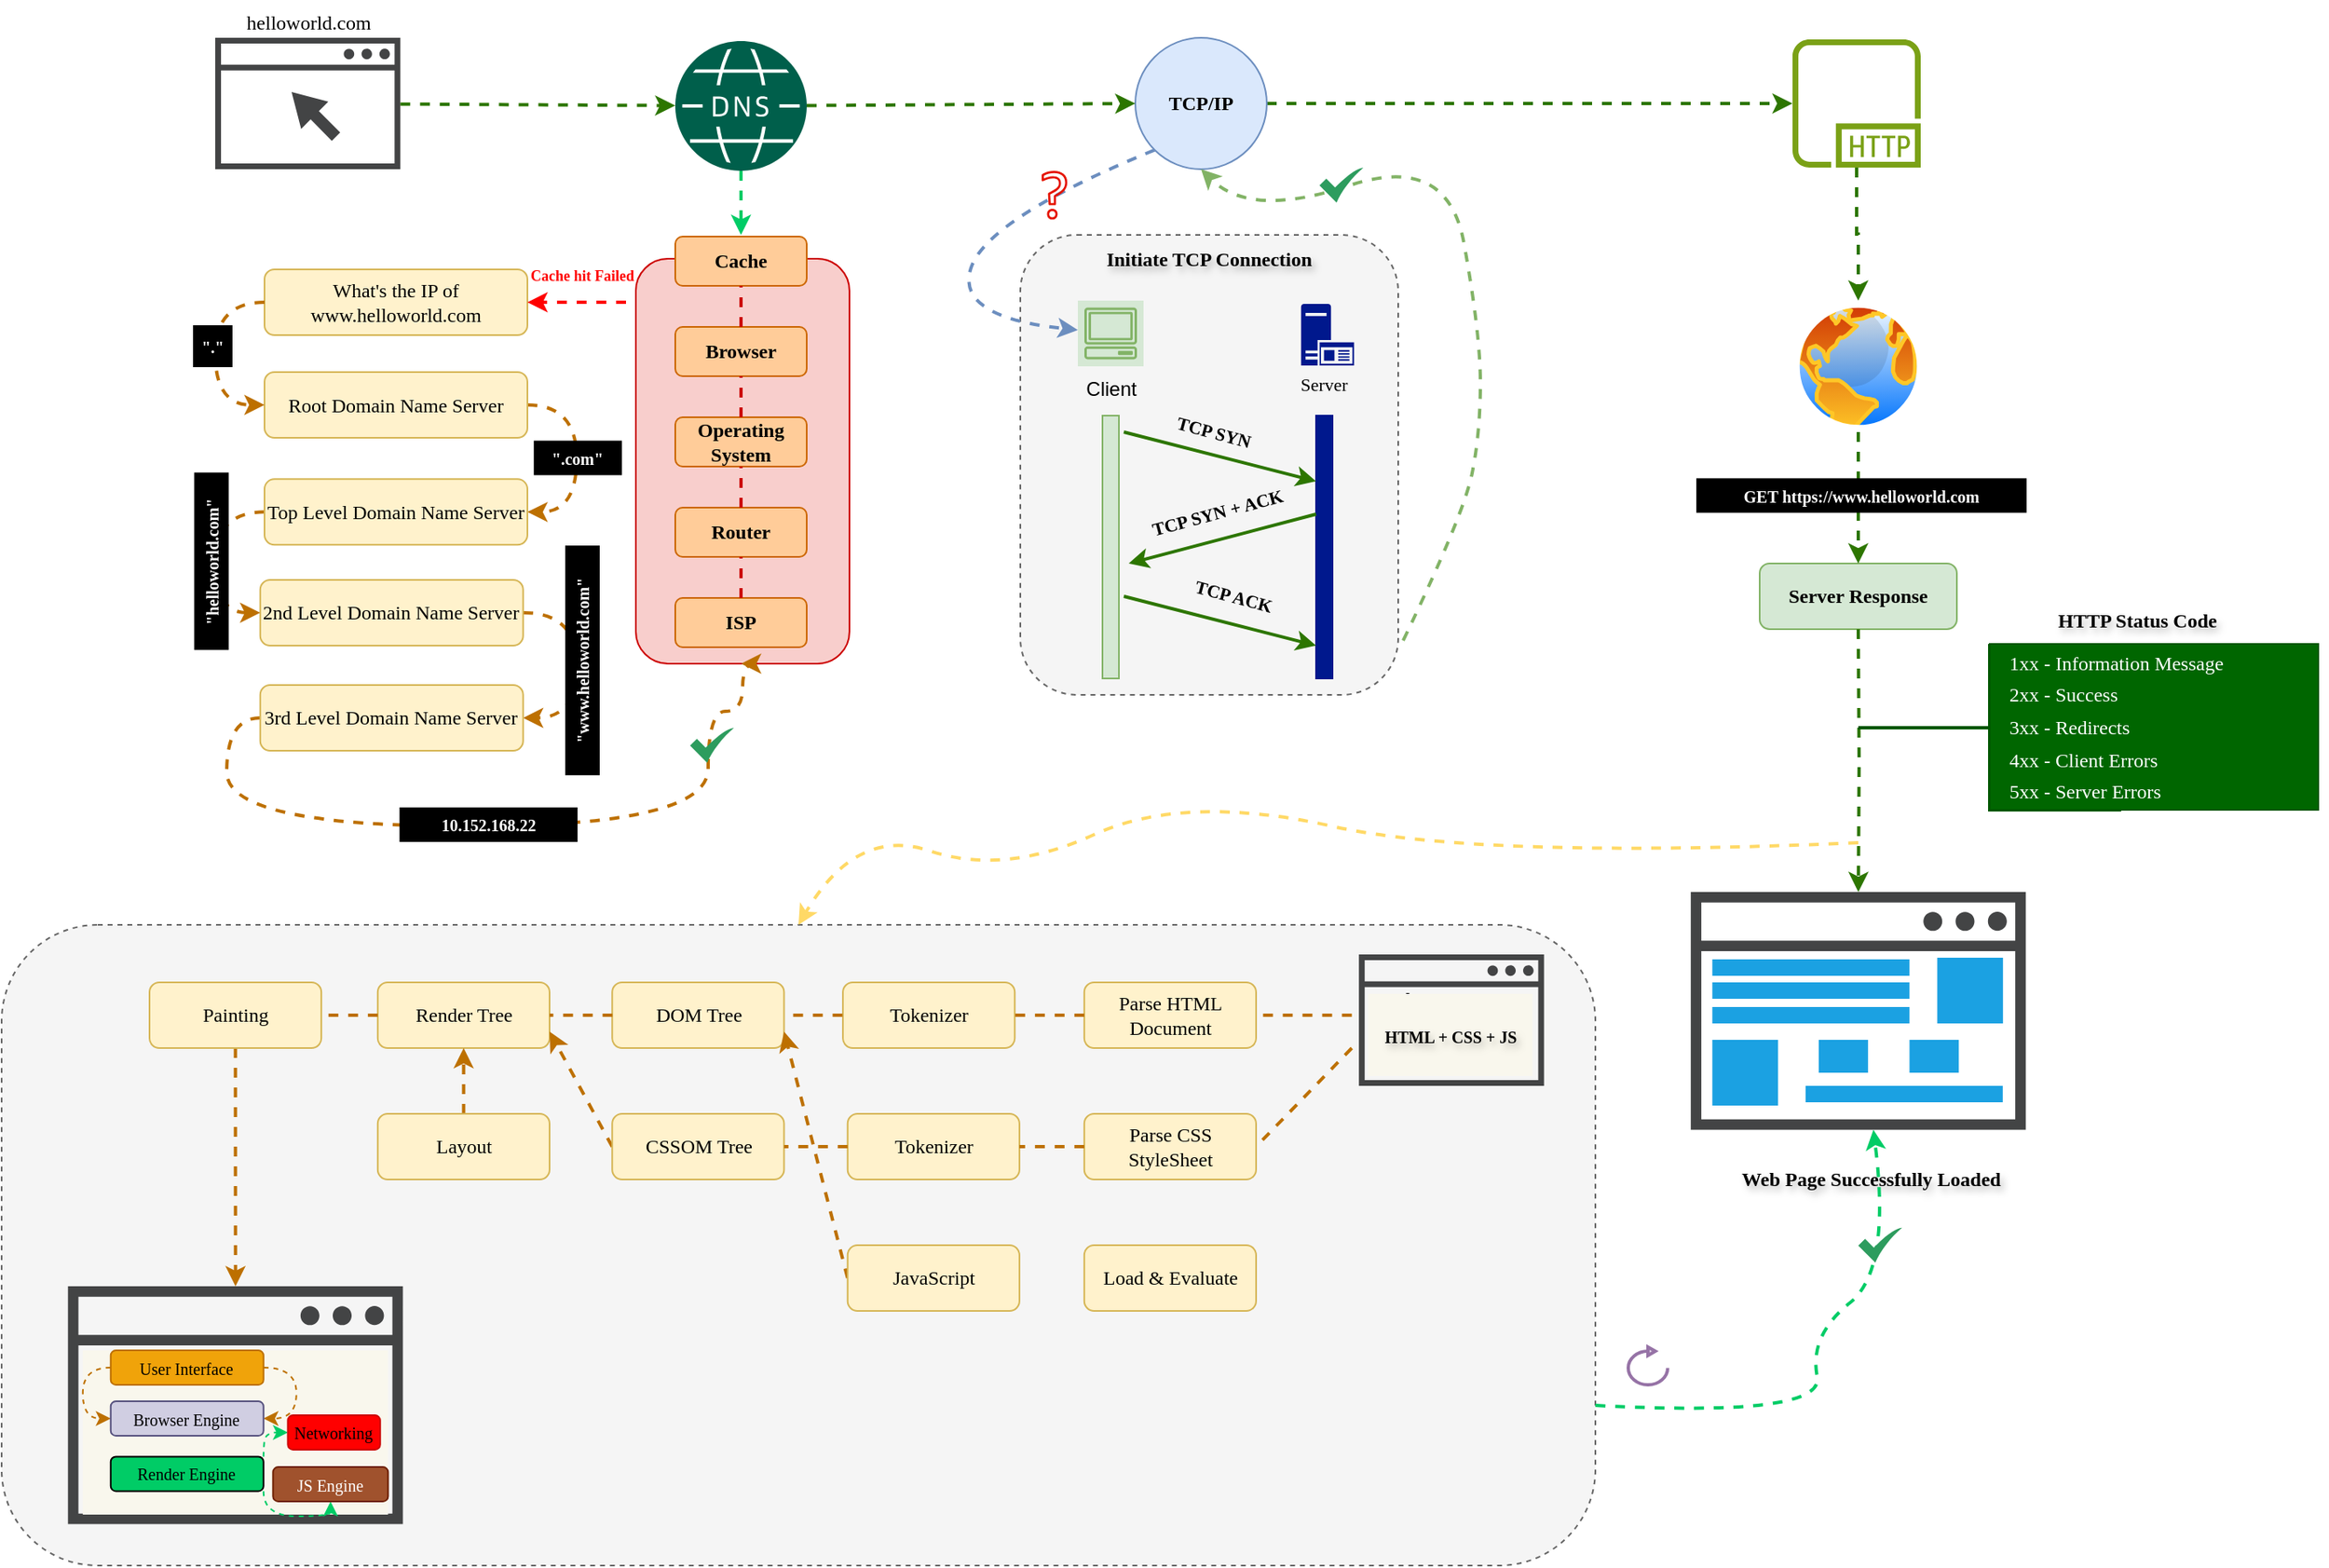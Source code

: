 <mxfile version="24.7.5">
  <diagram name="Page-1" id="Ci4nb_3HSOpt36iI__ej">
    <mxGraphModel dx="1687" dy="1034" grid="1" gridSize="10" guides="1" tooltips="1" connect="1" arrows="1" fold="1" page="1" pageScale="1" pageWidth="850" pageHeight="1100" math="0" shadow="0">
      <root>
        <mxCell id="0" />
        <mxCell id="1" parent="0" />
        <mxCell id="bhMpjSE9PIOtKv3lSAhE-178" value="" style="rounded=1;whiteSpace=wrap;html=1;dashed=1;fillColor=#f5f5f5;fontColor=#333333;strokeColor=#666666;" vertex="1" parent="1">
          <mxGeometry x="30" y="700" width="970" height="390" as="geometry" />
        </mxCell>
        <mxCell id="bhMpjSE9PIOtKv3lSAhE-67" value="" style="rounded=1;whiteSpace=wrap;html=1;fillColor=#f8cecc;strokeColor=#CC0000;movable=0;resizable=0;rotatable=0;deletable=0;editable=0;locked=1;connectable=0;" vertex="1" parent="1">
          <mxGeometry x="416" y="294.5" width="130" height="246.5" as="geometry" />
        </mxCell>
        <mxCell id="bhMpjSE9PIOtKv3lSAhE-45" value="" style="rounded=1;whiteSpace=wrap;html=1;fillColor=#f5f5f5;fontColor=#333333;strokeColor=#666666;dashed=1;movable=1;resizable=1;rotatable=1;deletable=1;editable=1;locked=0;connectable=1;" vertex="1" parent="1">
          <mxGeometry x="650" y="280" width="230" height="280" as="geometry" />
        </mxCell>
        <mxCell id="bhMpjSE9PIOtKv3lSAhE-1" value="" style="sketch=0;pointerEvents=1;shadow=0;dashed=0;html=1;strokeColor=none;fillColor=#434445;aspect=fixed;labelPosition=center;verticalLabelPosition=bottom;verticalAlign=top;align=center;outlineConnect=0;shape=mxgraph.vvd.web_browser;" vertex="1" parent="1">
          <mxGeometry x="160" y="160" width="112.67" height="80" as="geometry" />
        </mxCell>
        <mxCell id="bhMpjSE9PIOtKv3lSAhE-2" value="helloworld.com" style="text;html=1;align=center;verticalAlign=middle;whiteSpace=wrap;rounded=0;fontFamily=Verdana;fontSize=12;shadow=1;" vertex="1" parent="1">
          <mxGeometry x="167.34" y="141" width="100" height="20" as="geometry" />
        </mxCell>
        <mxCell id="bhMpjSE9PIOtKv3lSAhE-3" value="" style="sketch=0;pointerEvents=1;shadow=0;dashed=0;html=1;strokeColor=none;fillColor=#005F4B;labelPosition=center;verticalLabelPosition=bottom;verticalAlign=top;align=center;outlineConnect=0;shape=mxgraph.veeam2.dns;" vertex="1" parent="1">
          <mxGeometry x="440" y="162" width="80" height="79" as="geometry" />
        </mxCell>
        <mxCell id="bhMpjSE9PIOtKv3lSAhE-9" value="Client" style="sketch=0;outlineConnect=0;strokeColor=#82b366;fillColor=#d5e8d4;dashed=0;verticalLabelPosition=bottom;verticalAlign=top;align=center;html=1;fontSize=12;fontStyle=0;aspect=fixed;shape=mxgraph.aws4.resourceIcon;resIcon=mxgraph.aws4.client;movable=1;resizable=1;rotatable=1;deletable=1;editable=1;locked=0;connectable=1;" vertex="1" parent="1">
          <mxGeometry x="685" y="320" width="40" height="40" as="geometry" />
        </mxCell>
        <mxCell id="bhMpjSE9PIOtKv3lSAhE-10" value="" style="html=1;points=[[0,0,0,0,5],[0,1,0,0,-5],[1,0,0,0,5],[1,1,0,0,-5]];perimeter=orthogonalPerimeter;outlineConnect=0;targetShapes=umlLifeline;portConstraint=eastwest;newEdgeStyle={&quot;curved&quot;:0,&quot;rounded&quot;:0};fillColor=#d5e8d4;strokeColor=#82b366;movable=1;resizable=1;rotatable=1;deletable=1;editable=1;locked=0;connectable=1;" vertex="1" parent="1">
          <mxGeometry x="700" y="390" width="10" height="160" as="geometry" />
        </mxCell>
        <mxCell id="bhMpjSE9PIOtKv3lSAhE-11" value="" style="html=1;points=[[0,0,0,0,5],[0,1,0,0,-5],[1,0,0,0,5],[1,1,0,0,-5]];perimeter=orthogonalPerimeter;outlineConnect=0;targetShapes=umlLifeline;portConstraint=eastwest;newEdgeStyle={&quot;curved&quot;:0,&quot;rounded&quot;:0};fillColor=#00188D;strokeColor=#00188D;movable=1;resizable=1;rotatable=1;deletable=1;editable=1;locked=0;connectable=1;" vertex="1" parent="1">
          <mxGeometry x="830" y="390" width="10" height="160" as="geometry" />
        </mxCell>
        <mxCell id="bhMpjSE9PIOtKv3lSAhE-12" value="" style="endArrow=classic;html=1;rounded=0;strokeWidth=2;fillColor=#60a917;strokeColor=#2D7600;movable=1;resizable=1;rotatable=1;deletable=1;editable=1;locked=0;connectable=1;" edge="1" parent="1">
          <mxGeometry width="50" height="50" relative="1" as="geometry">
            <mxPoint x="713" y="400" as="sourcePoint" />
            <mxPoint x="830" y="430" as="targetPoint" />
          </mxGeometry>
        </mxCell>
        <mxCell id="bhMpjSE9PIOtKv3lSAhE-13" value="" style="endArrow=classic;html=1;rounded=0;strokeWidth=2;fillColor=#60a917;strokeColor=#2D7600;movable=1;resizable=1;rotatable=1;deletable=1;editable=1;locked=0;connectable=1;" edge="1" parent="1">
          <mxGeometry width="50" height="50" relative="1" as="geometry">
            <mxPoint x="830" y="450" as="sourcePoint" />
            <mxPoint x="716" y="480" as="targetPoint" />
          </mxGeometry>
        </mxCell>
        <mxCell id="bhMpjSE9PIOtKv3lSAhE-17" value="TCP SYN" style="text;html=1;align=center;verticalAlign=middle;whiteSpace=wrap;rounded=0;rotation=15;fontStyle=1;fontSize=11;fontFamily=Verdana;movable=1;resizable=1;rotatable=1;deletable=1;editable=1;locked=0;connectable=1;" vertex="1" parent="1">
          <mxGeometry x="732.5" y="390" width="70" height="20" as="geometry" />
        </mxCell>
        <mxCell id="bhMpjSE9PIOtKv3lSAhE-39" value="" style="sketch=0;aspect=fixed;pointerEvents=1;shadow=0;dashed=0;html=1;strokeColor=none;labelPosition=center;verticalLabelPosition=bottom;verticalAlign=top;align=center;fillColor=#00188D;shape=mxgraph.mscae.enterprise.application_server2;movable=1;resizable=1;rotatable=1;deletable=1;editable=1;locked=0;connectable=1;" vertex="1" parent="1">
          <mxGeometry x="820.88" y="322" width="32.25" height="37.5" as="geometry" />
        </mxCell>
        <mxCell id="bhMpjSE9PIOtKv3lSAhE-40" value="TCP SYN + ACK" style="text;html=1;align=center;verticalAlign=middle;whiteSpace=wrap;rounded=0;rotation=-15;fontStyle=1;fontSize=11;fontFamily=Verdana;movable=1;resizable=1;rotatable=1;deletable=1;editable=1;locked=0;connectable=1;" vertex="1" parent="1">
          <mxGeometry x="720.16" y="438.66" width="99.66" height="20" as="geometry" />
        </mxCell>
        <mxCell id="bhMpjSE9PIOtKv3lSAhE-41" value="" style="endArrow=classic;html=1;rounded=0;strokeWidth=2;fillColor=#60a917;strokeColor=#2D7600;movable=1;resizable=1;rotatable=1;deletable=1;editable=1;locked=0;connectable=1;" edge="1" parent="1">
          <mxGeometry width="50" height="50" relative="1" as="geometry">
            <mxPoint x="713" y="500" as="sourcePoint" />
            <mxPoint x="830" y="530" as="targetPoint" />
          </mxGeometry>
        </mxCell>
        <mxCell id="bhMpjSE9PIOtKv3lSAhE-42" value="TCP ACK" style="text;html=1;align=center;verticalAlign=middle;whiteSpace=wrap;rounded=0;rotation=15;fontStyle=1;fontSize=11;fontFamily=Verdana;movable=1;resizable=1;rotatable=1;deletable=1;editable=1;locked=0;connectable=1;" vertex="1" parent="1">
          <mxGeometry x="745" y="490" width="70" height="20" as="geometry" />
        </mxCell>
        <mxCell id="bhMpjSE9PIOtKv3lSAhE-44" value="Server" style="text;html=1;align=center;verticalAlign=middle;whiteSpace=wrap;rounded=0;fontFamily=Verdana;fontSize=11;movable=1;resizable=1;rotatable=1;deletable=1;editable=1;locked=0;connectable=1;" vertex="1" parent="1">
          <mxGeometry x="811.25" y="360" width="47.5" height="22.5" as="geometry" />
        </mxCell>
        <mxCell id="bhMpjSE9PIOtKv3lSAhE-56" style="edgeStyle=orthogonalEdgeStyle;rounded=0;orthogonalLoop=1;jettySize=auto;html=1;exitX=1;exitY=0.5;exitDx=0;exitDy=0;strokeWidth=2;dashed=1;fillColor=#60a917;strokeColor=#2D7600;" edge="1" parent="1" source="bhMpjSE9PIOtKv3lSAhE-46" target="bhMpjSE9PIOtKv3lSAhE-55">
          <mxGeometry relative="1" as="geometry" />
        </mxCell>
        <mxCell id="bhMpjSE9PIOtKv3lSAhE-46" value="TCP/IP" style="ellipse;whiteSpace=wrap;html=1;aspect=fixed;fillColor=#dae8fc;strokeColor=#6c8ebf;fontFamily=Verdana;fontStyle=1" vertex="1" parent="1">
          <mxGeometry x="720" y="160" width="80" height="80" as="geometry" />
        </mxCell>
        <mxCell id="bhMpjSE9PIOtKv3lSAhE-47" value="Initiate TCP Connection" style="text;html=1;align=center;verticalAlign=middle;whiteSpace=wrap;rounded=0;fontFamily=Verdana;fontStyle=1;shadow=0;textShadow=1;" vertex="1" parent="1">
          <mxGeometry x="680" y="280" width="170" height="30" as="geometry" />
        </mxCell>
        <mxCell id="bhMpjSE9PIOtKv3lSAhE-48" value="" style="curved=1;endArrow=classic;html=1;rounded=0;exitX=0;exitY=1;exitDx=0;exitDy=0;dashed=1;strokeWidth=2;fillColor=#dae8fc;strokeColor=#6c8ebf;" edge="1" parent="1" source="bhMpjSE9PIOtKv3lSAhE-46" target="bhMpjSE9PIOtKv3lSAhE-9">
          <mxGeometry width="50" height="50" relative="1" as="geometry">
            <mxPoint x="480" y="440" as="sourcePoint" />
            <mxPoint x="530" y="390" as="targetPoint" />
            <Array as="points">
              <mxPoint x="630" y="270" />
              <mxPoint x="610" y="330" />
            </Array>
          </mxGeometry>
        </mxCell>
        <mxCell id="bhMpjSE9PIOtKv3lSAhE-49" value="" style="curved=1;endArrow=classic;html=1;rounded=0;exitX=1.013;exitY=0.882;exitDx=0;exitDy=0;exitPerimeter=0;entryX=0.5;entryY=1;entryDx=0;entryDy=0;fillColor=#d5e8d4;strokeColor=#82b366;strokeWidth=2;dashed=1;" edge="1" parent="1" source="bhMpjSE9PIOtKv3lSAhE-45" target="bhMpjSE9PIOtKv3lSAhE-46">
          <mxGeometry width="50" height="50" relative="1" as="geometry">
            <mxPoint x="430" y="440" as="sourcePoint" />
            <mxPoint x="480" y="390" as="targetPoint" />
            <Array as="points">
              <mxPoint x="920" y="450" />
              <mxPoint x="930" y="400" />
              <mxPoint x="930" y="340" />
              <mxPoint x="910" y="230" />
              <mxPoint x="790" y="270" />
            </Array>
          </mxGeometry>
        </mxCell>
        <mxCell id="bhMpjSE9PIOtKv3lSAhE-51" value="" style="sketch=0;html=1;aspect=fixed;strokeColor=none;shadow=0;align=center;fillColor=#2D9C5E;verticalAlign=top;labelPosition=center;verticalLabelPosition=bottom;shape=mxgraph.gcp2.check" vertex="1" parent="1">
          <mxGeometry x="832.08" y="239.0" width="26.67" height="21.34" as="geometry" />
        </mxCell>
        <mxCell id="bhMpjSE9PIOtKv3lSAhE-52" value="" style="sketch=0;outlineConnect=0;fillColor=#e51400;strokeColor=#B20000;dashed=0;verticalLabelPosition=bottom;verticalAlign=top;align=center;html=1;fontSize=12;fontStyle=0;aspect=fixed;pointerEvents=1;shape=mxgraph.aws4.question;fontColor=#ffffff;" vertex="1" parent="1">
          <mxGeometry x="663" y="241" width="15.59" height="29.66" as="geometry" />
        </mxCell>
        <mxCell id="bhMpjSE9PIOtKv3lSAhE-53" value="" style="endArrow=classic;html=1;rounded=0;dashed=1;strokeWidth=2;fillColor=#60a917;strokeColor=#2D7600;" edge="1" parent="1" source="bhMpjSE9PIOtKv3lSAhE-1" target="bhMpjSE9PIOtKv3lSAhE-3">
          <mxGeometry width="50" height="50" relative="1" as="geometry">
            <mxPoint x="280" y="200" as="sourcePoint" />
            <mxPoint x="810" y="390" as="targetPoint" />
          </mxGeometry>
        </mxCell>
        <mxCell id="bhMpjSE9PIOtKv3lSAhE-54" value="" style="endArrow=classic;html=1;rounded=0;entryX=0;entryY=0.5;entryDx=0;entryDy=0;dashed=1;strokeWidth=2;strokeColor=#2D7600;fillColor=#60a917;" edge="1" parent="1" source="bhMpjSE9PIOtKv3lSAhE-3" target="bhMpjSE9PIOtKv3lSAhE-46">
          <mxGeometry width="50" height="50" relative="1" as="geometry">
            <mxPoint x="290" y="210" as="sourcePoint" />
            <mxPoint x="450" y="211" as="targetPoint" />
          </mxGeometry>
        </mxCell>
        <mxCell id="bhMpjSE9PIOtKv3lSAhE-55" value="" style="sketch=0;outlineConnect=0;fontColor=#232F3E;gradientColor=none;fillColor=#7AA116;strokeColor=none;dashed=0;verticalLabelPosition=bottom;verticalAlign=top;align=center;html=1;fontSize=12;fontStyle=0;aspect=fixed;pointerEvents=1;shape=mxgraph.aws4.http_protocol;" vertex="1" parent="1">
          <mxGeometry x="1120" y="161" width="78" height="78" as="geometry" />
        </mxCell>
        <mxCell id="bhMpjSE9PIOtKv3lSAhE-57" value="" style="image;aspect=fixed;perimeter=ellipsePerimeter;html=1;align=center;shadow=0;dashed=0;spacingTop=3;image=img/lib/active_directory/internet_globe.svg;" vertex="1" parent="1">
          <mxGeometry x="1120" y="320" width="80" height="80" as="geometry" />
        </mxCell>
        <mxCell id="bhMpjSE9PIOtKv3lSAhE-58" value="Cache" style="rounded=1;whiteSpace=wrap;html=1;fontFamily=Verdana;fillColor=#ffcc99;strokeColor=#CC6600;fontStyle=1;fontSize=12;movable=0;resizable=0;rotatable=0;deletable=0;editable=0;locked=1;connectable=0;" vertex="1" parent="1">
          <mxGeometry x="440" y="281.0" width="80" height="30" as="geometry" />
        </mxCell>
        <mxCell id="bhMpjSE9PIOtKv3lSAhE-59" value="Browser" style="rounded=1;whiteSpace=wrap;html=1;fontFamily=Verdana;fillColor=#ffcc99;strokeColor=#CC6600;fontStyle=1;fontSize=12;movable=0;resizable=0;rotatable=0;deletable=0;editable=0;locked=1;connectable=0;" vertex="1" parent="1">
          <mxGeometry x="440" y="336" width="80" height="30" as="geometry" />
        </mxCell>
        <mxCell id="bhMpjSE9PIOtKv3lSAhE-60" value="Operating System" style="rounded=1;whiteSpace=wrap;html=1;fontFamily=Verdana;fillColor=#ffcc99;strokeColor=#CC6600;fontStyle=1;fontSize=12;movable=0;resizable=0;rotatable=0;deletable=0;editable=0;locked=1;connectable=0;" vertex="1" parent="1">
          <mxGeometry x="440" y="391" width="80" height="30" as="geometry" />
        </mxCell>
        <mxCell id="bhMpjSE9PIOtKv3lSAhE-61" value="Router" style="rounded=1;whiteSpace=wrap;html=1;fontFamily=Verdana;fillColor=#ffcc99;strokeColor=#CC6600;fontStyle=1;fontSize=12;movable=0;resizable=0;rotatable=0;deletable=0;editable=0;locked=1;connectable=0;" vertex="1" parent="1">
          <mxGeometry x="440" y="446" width="80" height="30" as="geometry" />
        </mxCell>
        <mxCell id="bhMpjSE9PIOtKv3lSAhE-62" value="ISP" style="rounded=1;whiteSpace=wrap;html=1;fontFamily=Verdana;fillColor=#ffcc99;strokeColor=#CC6600;fontStyle=1;fontSize=12;movable=0;resizable=0;rotatable=0;deletable=0;editable=0;locked=1;connectable=0;" vertex="1" parent="1">
          <mxGeometry x="440" y="501" width="80" height="30" as="geometry" />
        </mxCell>
        <mxCell id="bhMpjSE9PIOtKv3lSAhE-63" value="" style="endArrow=none;html=1;rounded=0;entryX=0.5;entryY=1;entryDx=0;entryDy=0;exitX=0.5;exitY=0;exitDx=0;exitDy=0;dashed=1;strokeWidth=2;strokeColor=#CC0000;movable=0;resizable=0;rotatable=0;deletable=0;editable=0;locked=1;connectable=0;" edge="1" parent="1" source="bhMpjSE9PIOtKv3lSAhE-59" target="bhMpjSE9PIOtKv3lSAhE-58">
          <mxGeometry width="50" height="50" relative="1" as="geometry">
            <mxPoint x="890" y="381" as="sourcePoint" />
            <mxPoint x="940" y="331" as="targetPoint" />
          </mxGeometry>
        </mxCell>
        <mxCell id="bhMpjSE9PIOtKv3lSAhE-64" value="" style="endArrow=none;html=1;rounded=0;entryX=0.5;entryY=1;entryDx=0;entryDy=0;exitX=0.5;exitY=0;exitDx=0;exitDy=0;dashed=1;strokeWidth=2;strokeColor=#CC0000;movable=0;resizable=0;rotatable=0;deletable=0;editable=0;locked=1;connectable=0;" edge="1" parent="1" source="bhMpjSE9PIOtKv3lSAhE-60" target="bhMpjSE9PIOtKv3lSAhE-59">
          <mxGeometry width="50" height="50" relative="1" as="geometry">
            <mxPoint x="490" y="346" as="sourcePoint" />
            <mxPoint x="490" y="321" as="targetPoint" />
          </mxGeometry>
        </mxCell>
        <mxCell id="bhMpjSE9PIOtKv3lSAhE-65" value="" style="endArrow=none;html=1;rounded=0;entryX=0.5;entryY=1;entryDx=0;entryDy=0;exitX=0.5;exitY=0;exitDx=0;exitDy=0;dashed=1;strokeWidth=2;strokeColor=#CC0000;movable=0;resizable=0;rotatable=0;deletable=0;editable=0;locked=1;connectable=0;" edge="1" parent="1" source="bhMpjSE9PIOtKv3lSAhE-61" target="bhMpjSE9PIOtKv3lSAhE-60">
          <mxGeometry width="50" height="50" relative="1" as="geometry">
            <mxPoint x="490" y="401" as="sourcePoint" />
            <mxPoint x="490" y="376" as="targetPoint" />
          </mxGeometry>
        </mxCell>
        <mxCell id="bhMpjSE9PIOtKv3lSAhE-66" value="" style="endArrow=none;html=1;rounded=0;entryX=0.5;entryY=1;entryDx=0;entryDy=0;exitX=0.5;exitY=0;exitDx=0;exitDy=0;dashed=1;strokeWidth=2;strokeColor=#CC0000;movable=0;resizable=0;rotatable=0;deletable=0;editable=0;locked=1;connectable=0;" edge="1" parent="1" source="bhMpjSE9PIOtKv3lSAhE-62" target="bhMpjSE9PIOtKv3lSAhE-61">
          <mxGeometry width="50" height="50" relative="1" as="geometry">
            <mxPoint x="490" y="456" as="sourcePoint" />
            <mxPoint x="490" y="431" as="targetPoint" />
          </mxGeometry>
        </mxCell>
        <mxCell id="bhMpjSE9PIOtKv3lSAhE-68" value="What&#39;s the IP of www.helloworld.com" style="rounded=1;whiteSpace=wrap;html=1;fontFamily=Verdana;fillColor=#fff2cc;strokeColor=#d6b656;" vertex="1" parent="1">
          <mxGeometry x="190" y="301" width="160" height="40" as="geometry" />
        </mxCell>
        <mxCell id="bhMpjSE9PIOtKv3lSAhE-75" style="edgeStyle=orthogonalEdgeStyle;rounded=0;orthogonalLoop=1;jettySize=auto;html=1;exitX=1;exitY=0.5;exitDx=0;exitDy=0;entryX=1;entryY=0.5;entryDx=0;entryDy=0;curved=1;dashed=1;strokeWidth=2;fillColor=#f0a30a;strokeColor=#BD7000;" edge="1" parent="1" source="bhMpjSE9PIOtKv3lSAhE-69" target="bhMpjSE9PIOtKv3lSAhE-77">
          <mxGeometry relative="1" as="geometry">
            <Array as="points">
              <mxPoint x="380" y="384" />
              <mxPoint x="380" y="449" />
            </Array>
          </mxGeometry>
        </mxCell>
        <mxCell id="bhMpjSE9PIOtKv3lSAhE-69" value="Root Domain Name Server" style="rounded=1;whiteSpace=wrap;html=1;fontFamily=Verdana;fillColor=#fff2cc;strokeColor=#d6b656;" vertex="1" parent="1">
          <mxGeometry x="190" y="363.5" width="160" height="40" as="geometry" />
        </mxCell>
        <mxCell id="bhMpjSE9PIOtKv3lSAhE-79" style="edgeStyle=orthogonalEdgeStyle;rounded=0;orthogonalLoop=1;jettySize=auto;html=1;exitX=1;exitY=0.5;exitDx=0;exitDy=0;entryX=1;entryY=0.5;entryDx=0;entryDy=0;curved=1;strokeWidth=2;dashed=1;fillColor=#f0a30a;strokeColor=#BD7000;" edge="1" parent="1" source="bhMpjSE9PIOtKv3lSAhE-70" target="bhMpjSE9PIOtKv3lSAhE-71">
          <mxGeometry relative="1" as="geometry">
            <Array as="points">
              <mxPoint x="380" y="510" />
              <mxPoint x="380" y="574" />
            </Array>
          </mxGeometry>
        </mxCell>
        <mxCell id="bhMpjSE9PIOtKv3lSAhE-70" value="2nd Level Domain Name Server" style="rounded=1;whiteSpace=wrap;html=1;fontFamily=Verdana;fillColor=#fff2cc;strokeColor=#d6b656;" vertex="1" parent="1">
          <mxGeometry x="187.38" y="490" width="160" height="40" as="geometry" />
        </mxCell>
        <mxCell id="bhMpjSE9PIOtKv3lSAhE-80" style="edgeStyle=orthogonalEdgeStyle;rounded=0;orthogonalLoop=1;jettySize=auto;html=1;exitX=0;exitY=0.5;exitDx=0;exitDy=0;curved=1;strokeWidth=2;dashed=1;fillColor=#f0a30a;strokeColor=#BD7000;" edge="1" parent="1" source="bhMpjSE9PIOtKv3lSAhE-71">
          <mxGeometry relative="1" as="geometry">
            <mxPoint x="480" y="541" as="targetPoint" />
            <Array as="points">
              <mxPoint x="167" y="574" />
              <mxPoint x="167" y="640" />
              <mxPoint x="460" y="640" />
              <mxPoint x="460" y="570" />
              <mxPoint x="481" y="570" />
            </Array>
          </mxGeometry>
        </mxCell>
        <mxCell id="bhMpjSE9PIOtKv3lSAhE-71" value="3rd Level Domain Name Server" style="rounded=1;whiteSpace=wrap;html=1;fontFamily=Verdana;fillColor=#fff2cc;strokeColor=#d6b656;" vertex="1" parent="1">
          <mxGeometry x="187.38" y="554" width="160" height="40" as="geometry" />
        </mxCell>
        <mxCell id="bhMpjSE9PIOtKv3lSAhE-72" value="" style="endArrow=classic;html=1;rounded=0;entryX=1;entryY=0.5;entryDx=0;entryDy=0;strokeWidth=2;dashed=1;fillColor=#e51400;strokeColor=#FF0000;" edge="1" parent="1" target="bhMpjSE9PIOtKv3lSAhE-68">
          <mxGeometry width="50" height="50" relative="1" as="geometry">
            <mxPoint x="410" y="321" as="sourcePoint" />
            <mxPoint x="380" y="150" as="targetPoint" />
          </mxGeometry>
        </mxCell>
        <mxCell id="bhMpjSE9PIOtKv3lSAhE-73" value="Cache hit Failed" style="text;html=1;align=center;verticalAlign=middle;whiteSpace=wrap;rounded=0;fontFamily=Verdana;fontSize=9;shadow=1;fontStyle=1;fontColor=#FF0000;" vertex="1" parent="1">
          <mxGeometry x="351" y="294.5" width="65" height="20" as="geometry" />
        </mxCell>
        <mxCell id="bhMpjSE9PIOtKv3lSAhE-74" value="" style="endArrow=classic;html=1;rounded=0;exitX=0;exitY=0.5;exitDx=0;exitDy=0;entryX=0;entryY=0.5;entryDx=0;entryDy=0;edgeStyle=orthogonalEdgeStyle;curved=1;strokeWidth=2;dashed=1;fillColor=#f0a30a;strokeColor=#BD7000;" edge="1" parent="1" source="bhMpjSE9PIOtKv3lSAhE-68" target="bhMpjSE9PIOtKv3lSAhE-69">
          <mxGeometry width="50" height="50" relative="1" as="geometry">
            <mxPoint x="280" y="200" as="sourcePoint" />
            <mxPoint x="330" y="150" as="targetPoint" />
            <Array as="points">
              <mxPoint x="160" y="321" />
              <mxPoint x="160" y="384" />
            </Array>
          </mxGeometry>
        </mxCell>
        <mxCell id="bhMpjSE9PIOtKv3lSAhE-78" style="edgeStyle=orthogonalEdgeStyle;rounded=0;orthogonalLoop=1;jettySize=auto;html=1;exitX=0;exitY=0.5;exitDx=0;exitDy=0;entryX=0;entryY=0.5;entryDx=0;entryDy=0;curved=1;strokeWidth=2;dashed=1;fillColor=#f0a30a;strokeColor=#BD7000;" edge="1" parent="1" source="bhMpjSE9PIOtKv3lSAhE-77" target="bhMpjSE9PIOtKv3lSAhE-70">
          <mxGeometry relative="1" as="geometry">
            <Array as="points">
              <mxPoint x="160" y="449" />
              <mxPoint x="160" y="510" />
            </Array>
          </mxGeometry>
        </mxCell>
        <mxCell id="bhMpjSE9PIOtKv3lSAhE-77" value="Top Level Domain Name Server" style="rounded=1;whiteSpace=wrap;html=1;fontFamily=Verdana;fillColor=#fff2cc;strokeColor=#d6b656;" vertex="1" parent="1">
          <mxGeometry x="190" y="428.66" width="160" height="40" as="geometry" />
        </mxCell>
        <mxCell id="bhMpjSE9PIOtKv3lSAhE-82" value="&quot;.&quot;" style="rounded=0;whiteSpace=wrap;html=1;strokeColor=#000000;fillColor=#000000;fontColor=#FFFFFF;fontFamily=Verdana;fontStyle=1;fontSize=10;" vertex="1" parent="1">
          <mxGeometry x="147" y="335.5" width="23" height="24.5" as="geometry" />
        </mxCell>
        <mxCell id="bhMpjSE9PIOtKv3lSAhE-83" value="&quot;.com&quot;" style="rounded=0;whiteSpace=wrap;html=1;strokeColor=#000000;fillColor=#000000;fontColor=#FFFFFF;fontFamily=Verdana;fontStyle=1;fontSize=10;" vertex="1" parent="1">
          <mxGeometry x="354.38" y="405.75" width="52.62" height="20" as="geometry" />
        </mxCell>
        <mxCell id="bhMpjSE9PIOtKv3lSAhE-84" value="&quot;helloworld.com&quot;" style="rounded=0;whiteSpace=wrap;html=1;strokeColor=#000000;fillColor=#000000;fontColor=#FFFFFF;fontFamily=Verdana;fontStyle=1;fontSize=10;rotation=-90;" vertex="1" parent="1">
          <mxGeometry x="104.21" y="468.66" width="107" height="20" as="geometry" />
        </mxCell>
        <mxCell id="bhMpjSE9PIOtKv3lSAhE-85" value="" style="sketch=0;html=1;aspect=fixed;strokeColor=none;shadow=0;align=center;fillColor=#2D9C5E;verticalAlign=top;labelPosition=center;verticalLabelPosition=bottom;shape=mxgraph.gcp2.check" vertex="1" parent="1">
          <mxGeometry x="449.0" y="580" width="26.67" height="21.34" as="geometry" />
        </mxCell>
        <mxCell id="bhMpjSE9PIOtKv3lSAhE-86" value="&quot;www.helloworld.com&quot;" style="rounded=0;whiteSpace=wrap;html=1;strokeColor=#000000;fillColor=#000000;fontColor=#FFFFFF;fontFamily=Verdana;fontStyle=1;fontSize=10;rotation=-90;" vertex="1" parent="1">
          <mxGeometry x="314.1" y="529" width="138.81" height="20" as="geometry" />
        </mxCell>
        <mxCell id="bhMpjSE9PIOtKv3lSAhE-87" value="10.152.168.22" style="rounded=0;whiteSpace=wrap;html=1;strokeColor=#000000;fillColor=#000000;fontColor=#FFFFFF;fontFamily=Verdana;fontStyle=1;fontSize=10;rotation=0;" vertex="1" parent="1">
          <mxGeometry x="272.67" y="629" width="107.33" height="20" as="geometry" />
        </mxCell>
        <mxCell id="bhMpjSE9PIOtKv3lSAhE-88" value="" style="endArrow=classic;html=1;rounded=0;strokeColor=#00CC66;strokeWidth=2;dashed=1;" edge="1" parent="1" source="bhMpjSE9PIOtKv3lSAhE-3">
          <mxGeometry width="50" height="50" relative="1" as="geometry">
            <mxPoint x="480" y="250" as="sourcePoint" />
            <mxPoint x="480" y="280" as="targetPoint" />
          </mxGeometry>
        </mxCell>
        <mxCell id="bhMpjSE9PIOtKv3lSAhE-89" style="edgeStyle=orthogonalEdgeStyle;rounded=0;orthogonalLoop=1;jettySize=auto;html=1;strokeWidth=2;dashed=1;fillColor=#60a917;strokeColor=#2D7600;entryX=0.5;entryY=0;entryDx=0;entryDy=0;" edge="1" parent="1" source="bhMpjSE9PIOtKv3lSAhE-55" target="bhMpjSE9PIOtKv3lSAhE-57">
          <mxGeometry relative="1" as="geometry">
            <mxPoint x="810" y="210" as="sourcePoint" />
            <mxPoint x="1130" y="210" as="targetPoint" />
          </mxGeometry>
        </mxCell>
        <mxCell id="bhMpjSE9PIOtKv3lSAhE-90" value="Server Response" style="rounded=1;whiteSpace=wrap;html=1;fontFamily=Verdana;fontStyle=1;fillColor=#d5e8d4;strokeColor=#82b366;" vertex="1" parent="1">
          <mxGeometry x="1100" y="480" width="120" height="40" as="geometry" />
        </mxCell>
        <mxCell id="bhMpjSE9PIOtKv3lSAhE-91" style="edgeStyle=orthogonalEdgeStyle;rounded=0;orthogonalLoop=1;jettySize=auto;html=1;strokeWidth=2;dashed=1;fillColor=#60a917;strokeColor=#2D7600;exitX=0.5;exitY=1;exitDx=0;exitDy=0;entryX=0.5;entryY=0;entryDx=0;entryDy=0;" edge="1" parent="1" source="bhMpjSE9PIOtKv3lSAhE-57" target="bhMpjSE9PIOtKv3lSAhE-90">
          <mxGeometry relative="1" as="geometry">
            <mxPoint x="1169" y="249" as="sourcePoint" />
            <mxPoint x="1160" y="440" as="targetPoint" />
          </mxGeometry>
        </mxCell>
        <mxCell id="bhMpjSE9PIOtKv3lSAhE-92" value="GET https://www.helloworld.com" style="rounded=0;whiteSpace=wrap;html=1;strokeColor=#000000;fillColor=#000000;fontColor=#FFFFFF;fontFamily=Verdana;fontStyle=1;fontSize=10;rotation=0;" vertex="1" parent="1">
          <mxGeometry x="1061.93" y="428.66" width="200" height="20" as="geometry" />
        </mxCell>
        <mxCell id="bhMpjSE9PIOtKv3lSAhE-96" value="" style="sketch=0;pointerEvents=1;shadow=0;dashed=0;html=1;strokeColor=none;fillColor=#434445;aspect=fixed;labelPosition=center;verticalLabelPosition=bottom;verticalAlign=top;align=center;outlineConnect=0;shape=mxgraph.vvd.web_browser;" vertex="1" parent="1">
          <mxGeometry x="856.08" y="718" width="112.67" height="80" as="geometry" />
        </mxCell>
        <mxCell id="bhMpjSE9PIOtKv3lSAhE-121" style="edgeStyle=orthogonalEdgeStyle;rounded=0;orthogonalLoop=1;jettySize=auto;html=1;exitX=0.25;exitY=0;exitDx=0;exitDy=0;entryX=0.25;entryY=0;entryDx=0;entryDy=0;" edge="1" parent="1" source="bhMpjSE9PIOtKv3lSAhE-97" target="bhMpjSE9PIOtKv3lSAhE-100">
          <mxGeometry relative="1" as="geometry" />
        </mxCell>
        <mxCell id="bhMpjSE9PIOtKv3lSAhE-97" value="" style="rounded=0;whiteSpace=wrap;html=1;strokeColor=none;fillColor=#f9f7ed;" vertex="1" parent="1">
          <mxGeometry x="861.75" y="742" width="100" height="50" as="geometry" />
        </mxCell>
        <mxCell id="bhMpjSE9PIOtKv3lSAhE-100" value="HTML + CSS + JS" style="text;html=1;align=center;verticalAlign=middle;whiteSpace=wrap;rounded=0;fontFamily=Verdana;fontStyle=1;fontSize=10;textShadow=1;" vertex="1" parent="1">
          <mxGeometry x="858.75" y="753" width="106" height="30" as="geometry" />
        </mxCell>
        <mxCell id="bhMpjSE9PIOtKv3lSAhE-101" style="edgeStyle=orthogonalEdgeStyle;rounded=0;orthogonalLoop=1;jettySize=auto;html=1;strokeWidth=2;dashed=1;fillColor=#60a917;strokeColor=#2D7600;" edge="1" parent="1" target="bhMpjSE9PIOtKv3lSAhE-152">
          <mxGeometry relative="1" as="geometry">
            <mxPoint x="1160" y="520" as="sourcePoint" />
            <mxPoint x="1170" y="640" as="targetPoint" />
          </mxGeometry>
        </mxCell>
        <mxCell id="bhMpjSE9PIOtKv3lSAhE-102" value="" style="strokeWidth=2;html=1;shape=mxgraph.flowchart.annotation_2;align=left;labelPosition=right;pointerEvents=1;fillColor=#008a00;strokeColor=#005700;fontColor=#ffffff;" vertex="1" parent="1">
          <mxGeometry x="1160" y="530" width="160" height="100" as="geometry" />
        </mxCell>
        <mxCell id="bhMpjSE9PIOtKv3lSAhE-103" value="" style="rounded=0;whiteSpace=wrap;html=1;fillColor=#006600;fontColor=#ffffff;strokeColor=#005700;" vertex="1" parent="1">
          <mxGeometry x="1240" y="529" width="200" height="101" as="geometry" />
        </mxCell>
        <mxCell id="bhMpjSE9PIOtKv3lSAhE-104" value="" style="shape=table;startSize=0;container=1;collapsible=0;childLayout=tableLayout;fontSize=11;fillColor=none;strokeColor=none;fontFamily=Verdana;fontColor=#FFFFFF;" vertex="1" parent="1">
          <mxGeometry x="1245" y="531" width="190" height="79" as="geometry" />
        </mxCell>
        <mxCell id="bhMpjSE9PIOtKv3lSAhE-105" value="" style="shape=tableRow;horizontal=0;startSize=0;swimlaneHead=0;swimlaneBody=0;strokeColor=inherit;top=0;left=0;bottom=0;right=0;collapsible=0;dropTarget=0;fillColor=none;points=[[0,0.5],[1,0.5]];portConstraint=eastwest;fontSize=16;" vertex="1" parent="bhMpjSE9PIOtKv3lSAhE-104">
          <mxGeometry width="190" height="19" as="geometry" />
        </mxCell>
        <mxCell id="bhMpjSE9PIOtKv3lSAhE-106" value="1xx - Information Message" style="shape=partialRectangle;html=1;whiteSpace=wrap;connectable=0;strokeColor=inherit;overflow=hidden;fillColor=none;top=0;left=0;bottom=0;right=0;pointerEvents=1;fontSize=12;align=left;spacingLeft=5;fontFamily=Verdana;fontColor=#FFFFFF;" vertex="1" parent="bhMpjSE9PIOtKv3lSAhE-105">
          <mxGeometry width="190" height="19" as="geometry">
            <mxRectangle width="190" height="19" as="alternateBounds" />
          </mxGeometry>
        </mxCell>
        <mxCell id="bhMpjSE9PIOtKv3lSAhE-107" value="" style="shape=tableRow;horizontal=0;startSize=0;swimlaneHead=0;swimlaneBody=0;strokeColor=inherit;top=0;left=0;bottom=0;right=0;collapsible=0;dropTarget=0;fillColor=none;points=[[0,0.5],[1,0.5]];portConstraint=eastwest;fontSize=16;" vertex="1" parent="bhMpjSE9PIOtKv3lSAhE-104">
          <mxGeometry y="19" width="190" height="20" as="geometry" />
        </mxCell>
        <mxCell id="bhMpjSE9PIOtKv3lSAhE-108" value="2xx - Success" style="shape=partialRectangle;html=1;whiteSpace=wrap;connectable=0;strokeColor=inherit;overflow=hidden;fillColor=none;top=0;left=0;bottom=0;right=0;pointerEvents=1;fontSize=12;align=left;spacingLeft=5;fontColor=#FFFFFF;fontFamily=Verdana;" vertex="1" parent="bhMpjSE9PIOtKv3lSAhE-107">
          <mxGeometry width="190" height="20" as="geometry">
            <mxRectangle width="190" height="20" as="alternateBounds" />
          </mxGeometry>
        </mxCell>
        <mxCell id="bhMpjSE9PIOtKv3lSAhE-109" value="" style="shape=tableRow;horizontal=0;startSize=0;swimlaneHead=0;swimlaneBody=0;strokeColor=inherit;top=0;left=0;bottom=0;right=0;collapsible=0;dropTarget=0;fillColor=none;points=[[0,0.5],[1,0.5]];portConstraint=eastwest;fontSize=16;" vertex="1" parent="bhMpjSE9PIOtKv3lSAhE-104">
          <mxGeometry y="39" width="190" height="20" as="geometry" />
        </mxCell>
        <mxCell id="bhMpjSE9PIOtKv3lSAhE-110" value="3xx - Redirects" style="shape=partialRectangle;html=1;whiteSpace=wrap;connectable=0;strokeColor=inherit;overflow=hidden;fillColor=none;top=0;left=0;bottom=0;right=0;pointerEvents=1;fontSize=12;align=left;spacingLeft=5;fontColor=#FFFFFF;fontFamily=Verdana;" vertex="1" parent="bhMpjSE9PIOtKv3lSAhE-109">
          <mxGeometry width="190" height="20" as="geometry">
            <mxRectangle width="190" height="20" as="alternateBounds" />
          </mxGeometry>
        </mxCell>
        <mxCell id="bhMpjSE9PIOtKv3lSAhE-111" style="shape=tableRow;horizontal=0;startSize=0;swimlaneHead=0;swimlaneBody=0;strokeColor=inherit;top=0;left=0;bottom=0;right=0;collapsible=0;dropTarget=0;fillColor=none;points=[[0,0.5],[1,0.5]];portConstraint=eastwest;fontSize=16;" vertex="1" parent="bhMpjSE9PIOtKv3lSAhE-104">
          <mxGeometry y="59" width="190" height="20" as="geometry" />
        </mxCell>
        <mxCell id="bhMpjSE9PIOtKv3lSAhE-112" value="4xx - Client Errors" style="shape=partialRectangle;html=1;whiteSpace=wrap;connectable=0;strokeColor=inherit;overflow=hidden;fillColor=none;top=0;left=0;bottom=0;right=0;pointerEvents=1;fontSize=12;align=left;spacingLeft=5;fontColor=#FFFFFF;fontFamily=Verdana;" vertex="1" parent="bhMpjSE9PIOtKv3lSAhE-111">
          <mxGeometry width="190" height="20" as="geometry">
            <mxRectangle width="190" height="20" as="alternateBounds" />
          </mxGeometry>
        </mxCell>
        <mxCell id="bhMpjSE9PIOtKv3lSAhE-113" style="shape=tableRow;horizontal=0;startSize=0;swimlaneHead=0;swimlaneBody=0;strokeColor=inherit;top=0;left=0;bottom=0;right=0;collapsible=0;dropTarget=0;fillColor=none;points=[[0,0.5],[1,0.5]];portConstraint=eastwest;fontSize=16;" vertex="1" parent="1">
          <mxGeometry x="1255" y="609.5" width="190" height="20" as="geometry" />
        </mxCell>
        <mxCell id="bhMpjSE9PIOtKv3lSAhE-114" value="5xx - Server Errors" style="shape=partialRectangle;html=1;whiteSpace=wrap;connectable=0;strokeColor=inherit;overflow=hidden;fillColor=none;top=0;left=0;bottom=0;right=0;pointerEvents=1;fontSize=12;align=left;spacingLeft=5;fontColor=#FFFFFF;fontFamily=Verdana;" vertex="1" parent="bhMpjSE9PIOtKv3lSAhE-113">
          <mxGeometry x="-10" y="-0.5" width="190" height="20" as="geometry">
            <mxRectangle width="190" height="20" as="alternateBounds" />
          </mxGeometry>
        </mxCell>
        <mxCell id="bhMpjSE9PIOtKv3lSAhE-115" value="HTTP Status Code" style="text;html=1;align=center;verticalAlign=middle;whiteSpace=wrap;rounded=0;fontFamily=Verdana;fontStyle=1;shadow=0;textShadow=1;" vertex="1" parent="1">
          <mxGeometry x="1245" y="500" width="170" height="30" as="geometry" />
        </mxCell>
        <mxCell id="bhMpjSE9PIOtKv3lSAhE-116" value="Parse HTML Document" style="rounded=1;whiteSpace=wrap;html=1;fontFamily=Verdana;fillColor=#fff2cc;strokeColor=#d6b656;" vertex="1" parent="1">
          <mxGeometry x="688.91" y="735" width="104.58" height="40" as="geometry" />
        </mxCell>
        <mxCell id="bhMpjSE9PIOtKv3lSAhE-117" value="Tokenizer" style="rounded=1;whiteSpace=wrap;html=1;fontFamily=Verdana;fillColor=#fff2cc;strokeColor=#d6b656;" vertex="1" parent="1">
          <mxGeometry x="542.04" y="735" width="104.58" height="40" as="geometry" />
        </mxCell>
        <mxCell id="bhMpjSE9PIOtKv3lSAhE-118" value="DOM Tree" style="rounded=1;whiteSpace=wrap;html=1;fontFamily=Verdana;fillColor=#fff2cc;strokeColor=#d6b656;" vertex="1" parent="1">
          <mxGeometry x="401.62" y="735" width="104.58" height="40" as="geometry" />
        </mxCell>
        <mxCell id="bhMpjSE9PIOtKv3lSAhE-119" value="Render Tree" style="rounded=1;whiteSpace=wrap;html=1;fontFamily=Verdana;fillColor=#fff2cc;strokeColor=#d6b656;" vertex="1" parent="1">
          <mxGeometry x="258.91" y="735" width="104.58" height="40" as="geometry" />
        </mxCell>
        <mxCell id="bhMpjSE9PIOtKv3lSAhE-177" style="edgeStyle=orthogonalEdgeStyle;rounded=0;orthogonalLoop=1;jettySize=auto;html=1;exitX=0.5;exitY=1;exitDx=0;exitDy=0;fillColor=#f0a30a;strokeColor=#BD7000;dashed=1;strokeWidth=2;" edge="1" parent="1" source="bhMpjSE9PIOtKv3lSAhE-120" target="bhMpjSE9PIOtKv3lSAhE-163">
          <mxGeometry relative="1" as="geometry" />
        </mxCell>
        <mxCell id="bhMpjSE9PIOtKv3lSAhE-120" value="Painting" style="rounded=1;whiteSpace=wrap;html=1;fontFamily=Verdana;fillColor=#fff2cc;strokeColor=#d6b656;" vertex="1" parent="1">
          <mxGeometry x="120.0" y="735" width="104.58" height="40" as="geometry" />
        </mxCell>
        <mxCell id="bhMpjSE9PIOtKv3lSAhE-122" value="" style="endArrow=none;html=1;rounded=0;entryX=1;entryY=0.5;entryDx=0;entryDy=0;strokeWidth=2;dashed=1;fillColor=#f0a30a;strokeColor=#BD7000;" edge="1" parent="1" target="bhMpjSE9PIOtKv3lSAhE-116">
          <mxGeometry width="50" height="50" relative="1" as="geometry">
            <mxPoint x="851.75" y="755" as="sourcePoint" />
            <mxPoint x="701.75" y="515" as="targetPoint" />
          </mxGeometry>
        </mxCell>
        <mxCell id="bhMpjSE9PIOtKv3lSAhE-123" value="" style="endArrow=none;html=1;rounded=0;entryX=1;entryY=0.5;entryDx=0;entryDy=0;strokeWidth=2;dashed=1;fillColor=#f0a30a;strokeColor=#BD7000;exitX=0;exitY=0.5;exitDx=0;exitDy=0;" edge="1" parent="1" source="bhMpjSE9PIOtKv3lSAhE-116" target="bhMpjSE9PIOtKv3lSAhE-117">
          <mxGeometry width="50" height="50" relative="1" as="geometry">
            <mxPoint x="681.75" y="755" as="sourcePoint" />
            <mxPoint x="803.75" y="765" as="targetPoint" />
          </mxGeometry>
        </mxCell>
        <mxCell id="bhMpjSE9PIOtKv3lSAhE-124" value="" style="endArrow=none;html=1;rounded=0;entryX=1;entryY=0.5;entryDx=0;entryDy=0;strokeWidth=2;dashed=1;fillColor=#f0a30a;strokeColor=#BD7000;" edge="1" parent="1" target="bhMpjSE9PIOtKv3lSAhE-118">
          <mxGeometry width="50" height="50" relative="1" as="geometry">
            <mxPoint x="541.75" y="755" as="sourcePoint" />
            <mxPoint x="656.75" y="765" as="targetPoint" />
          </mxGeometry>
        </mxCell>
        <mxCell id="bhMpjSE9PIOtKv3lSAhE-125" value="" style="endArrow=none;html=1;rounded=0;entryX=1;entryY=0.5;entryDx=0;entryDy=0;strokeWidth=2;dashed=1;fillColor=#f0a30a;strokeColor=#BD7000;" edge="1" parent="1" target="bhMpjSE9PIOtKv3lSAhE-119">
          <mxGeometry width="50" height="50" relative="1" as="geometry">
            <mxPoint x="401.75" y="755" as="sourcePoint" />
            <mxPoint x="515.75" y="765" as="targetPoint" />
          </mxGeometry>
        </mxCell>
        <mxCell id="bhMpjSE9PIOtKv3lSAhE-126" value="" style="endArrow=none;html=1;rounded=0;entryX=1;entryY=0.5;entryDx=0;entryDy=0;strokeWidth=2;dashed=1;fillColor=#f0a30a;strokeColor=#BD7000;exitX=0;exitY=0.5;exitDx=0;exitDy=0;" edge="1" parent="1" source="bhMpjSE9PIOtKv3lSAhE-119" target="bhMpjSE9PIOtKv3lSAhE-120">
          <mxGeometry width="50" height="50" relative="1" as="geometry">
            <mxPoint x="251.75" y="755" as="sourcePoint" />
            <mxPoint x="525.75" y="775" as="targetPoint" />
          </mxGeometry>
        </mxCell>
        <mxCell id="bhMpjSE9PIOtKv3lSAhE-127" value="Parse CSS StyleSheet" style="rounded=1;whiteSpace=wrap;html=1;fontFamily=Verdana;fillColor=#fff2cc;strokeColor=#d6b656;" vertex="1" parent="1">
          <mxGeometry x="688.91" y="815" width="104.58" height="40" as="geometry" />
        </mxCell>
        <mxCell id="bhMpjSE9PIOtKv3lSAhE-128" value="Tokenizer" style="rounded=1;whiteSpace=wrap;html=1;fontFamily=Verdana;fillColor=#fff2cc;strokeColor=#d6b656;" vertex="1" parent="1">
          <mxGeometry x="544.88" y="815" width="104.58" height="40" as="geometry" />
        </mxCell>
        <mxCell id="bhMpjSE9PIOtKv3lSAhE-130" style="rounded=0;orthogonalLoop=1;jettySize=auto;html=1;exitX=0;exitY=0.5;exitDx=0;exitDy=0;entryX=1;entryY=0.75;entryDx=0;entryDy=0;strokeWidth=2;dashed=1;fillColor=#f0a30a;strokeColor=#BD7000;" edge="1" parent="1" source="bhMpjSE9PIOtKv3lSAhE-129" target="bhMpjSE9PIOtKv3lSAhE-119">
          <mxGeometry relative="1" as="geometry" />
        </mxCell>
        <mxCell id="bhMpjSE9PIOtKv3lSAhE-129" value="CSSOM Tree" style="rounded=1;whiteSpace=wrap;html=1;fontFamily=Verdana;fillColor=#fff2cc;strokeColor=#d6b656;" vertex="1" parent="1">
          <mxGeometry x="401.62" y="815" width="104.58" height="40" as="geometry" />
        </mxCell>
        <mxCell id="bhMpjSE9PIOtKv3lSAhE-131" value="Load &amp;amp; Evaluate" style="rounded=1;whiteSpace=wrap;html=1;fontFamily=Verdana;fillColor=#fff2cc;strokeColor=#d6b656;" vertex="1" parent="1">
          <mxGeometry x="688.91" y="895" width="104.58" height="40" as="geometry" />
        </mxCell>
        <mxCell id="bhMpjSE9PIOtKv3lSAhE-133" style="rounded=0;orthogonalLoop=1;jettySize=auto;html=1;exitX=0;exitY=0.5;exitDx=0;exitDy=0;entryX=1;entryY=0.75;entryDx=0;entryDy=0;fillColor=#f0a30a;strokeColor=#BD7000;strokeWidth=2;dashed=1;" edge="1" parent="1" source="bhMpjSE9PIOtKv3lSAhE-132" target="bhMpjSE9PIOtKv3lSAhE-118">
          <mxGeometry relative="1" as="geometry" />
        </mxCell>
        <mxCell id="bhMpjSE9PIOtKv3lSAhE-132" value="JavaScript" style="rounded=1;whiteSpace=wrap;html=1;fontFamily=Verdana;fillColor=#fff2cc;strokeColor=#d6b656;" vertex="1" parent="1">
          <mxGeometry x="544.88" y="895" width="104.58" height="40" as="geometry" />
        </mxCell>
        <mxCell id="bhMpjSE9PIOtKv3lSAhE-134" value="" style="endArrow=none;html=1;rounded=0;entryX=1;entryY=0.5;entryDx=0;entryDy=0;strokeWidth=2;dashed=1;fillColor=#f0a30a;strokeColor=#BD7000;" edge="1" parent="1" target="bhMpjSE9PIOtKv3lSAhE-127">
          <mxGeometry width="50" height="50" relative="1" as="geometry">
            <mxPoint x="851.75" y="775" as="sourcePoint" />
            <mxPoint x="803.75" y="765" as="targetPoint" />
          </mxGeometry>
        </mxCell>
        <mxCell id="bhMpjSE9PIOtKv3lSAhE-135" value="" style="endArrow=none;html=1;rounded=0;entryX=1;entryY=0.5;entryDx=0;entryDy=0;strokeWidth=2;dashed=1;fillColor=#f0a30a;strokeColor=#BD7000;exitX=0;exitY=0.5;exitDx=0;exitDy=0;" edge="1" parent="1" source="bhMpjSE9PIOtKv3lSAhE-127" target="bhMpjSE9PIOtKv3lSAhE-128">
          <mxGeometry width="50" height="50" relative="1" as="geometry">
            <mxPoint x="861.75" y="765" as="sourcePoint" />
            <mxPoint x="803.75" y="765" as="targetPoint" />
          </mxGeometry>
        </mxCell>
        <mxCell id="bhMpjSE9PIOtKv3lSAhE-136" value="" style="endArrow=none;html=1;rounded=0;entryX=1;entryY=0.5;entryDx=0;entryDy=0;strokeWidth=2;dashed=1;fillColor=#f0a30a;strokeColor=#BD7000;exitX=0;exitY=0.5;exitDx=0;exitDy=0;" edge="1" parent="1" source="bhMpjSE9PIOtKv3lSAhE-128" target="bhMpjSE9PIOtKv3lSAhE-129">
          <mxGeometry width="50" height="50" relative="1" as="geometry">
            <mxPoint x="698.75" y="845" as="sourcePoint" />
            <mxPoint x="659.75" y="845" as="targetPoint" />
          </mxGeometry>
        </mxCell>
        <mxCell id="bhMpjSE9PIOtKv3lSAhE-138" style="edgeStyle=orthogonalEdgeStyle;rounded=0;orthogonalLoop=1;jettySize=auto;html=1;exitX=0.5;exitY=0;exitDx=0;exitDy=0;entryX=0.5;entryY=1;entryDx=0;entryDy=0;strokeWidth=2;dashed=1;fillColor=#f0a30a;strokeColor=#BD7000;" edge="1" parent="1" source="bhMpjSE9PIOtKv3lSAhE-137" target="bhMpjSE9PIOtKv3lSAhE-119">
          <mxGeometry relative="1" as="geometry" />
        </mxCell>
        <mxCell id="bhMpjSE9PIOtKv3lSAhE-137" value="Layout" style="rounded=1;whiteSpace=wrap;html=1;fontFamily=Verdana;fillColor=#fff2cc;strokeColor=#d6b656;" vertex="1" parent="1">
          <mxGeometry x="258.91" y="815" width="104.58" height="40" as="geometry" />
        </mxCell>
        <mxCell id="bhMpjSE9PIOtKv3lSAhE-152" value="" style="sketch=0;pointerEvents=1;shadow=0;dashed=0;html=1;strokeColor=none;fillColor=#434445;aspect=fixed;labelPosition=center;verticalLabelPosition=bottom;verticalAlign=top;align=center;outlineConnect=0;shape=mxgraph.vvd.web_browser;" vertex="1" parent="1">
          <mxGeometry x="1058.08" y="680" width="203.85" height="144.74" as="geometry" />
        </mxCell>
        <mxCell id="bhMpjSE9PIOtKv3lSAhE-153" value="" style="rounded=0;whiteSpace=wrap;html=1;strokeColor=none;" vertex="1" parent="1">
          <mxGeometry x="1067.12" y="718" width="185.81" height="100" as="geometry" />
        </mxCell>
        <mxCell id="bhMpjSE9PIOtKv3lSAhE-154" value="" style="whiteSpace=wrap;html=1;aspect=fixed;fillColor=#1ba1e2;fontColor=#ffffff;strokeColor=none;" vertex="1" parent="1">
          <mxGeometry x="1208.09" y="720" width="40" height="40" as="geometry" />
        </mxCell>
        <mxCell id="bhMpjSE9PIOtKv3lSAhE-155" value="" style="whiteSpace=wrap;html=1;aspect=fixed;fillColor=#1ba1e2;fontColor=#ffffff;strokeColor=none;" vertex="1" parent="1">
          <mxGeometry x="1071.18" y="770" width="40" height="40" as="geometry" />
        </mxCell>
        <mxCell id="bhMpjSE9PIOtKv3lSAhE-156" value="" style="rounded=0;whiteSpace=wrap;html=1;fillColor=#1ba1e2;fontColor=#ffffff;strokeColor=none;" vertex="1" parent="1">
          <mxGeometry x="1071.18" y="721" width="120" height="10" as="geometry" />
        </mxCell>
        <mxCell id="bhMpjSE9PIOtKv3lSAhE-157" value="" style="rounded=0;whiteSpace=wrap;html=1;fillColor=#1ba1e2;fontColor=#ffffff;strokeColor=none;" vertex="1" parent="1">
          <mxGeometry x="1071.18" y="735" width="120" height="10" as="geometry" />
        </mxCell>
        <mxCell id="bhMpjSE9PIOtKv3lSAhE-158" value="" style="rounded=0;whiteSpace=wrap;html=1;fillColor=#1ba1e2;fontColor=#ffffff;strokeColor=none;" vertex="1" parent="1">
          <mxGeometry x="1071.18" y="750" width="120" height="10" as="geometry" />
        </mxCell>
        <mxCell id="bhMpjSE9PIOtKv3lSAhE-159" value="" style="rounded=0;whiteSpace=wrap;html=1;fillColor=#1ba1e2;fontColor=#ffffff;strokeColor=none;" vertex="1" parent="1">
          <mxGeometry x="1135.93" y="770" width="30" height="20" as="geometry" />
        </mxCell>
        <mxCell id="bhMpjSE9PIOtKv3lSAhE-160" value="" style="rounded=0;whiteSpace=wrap;html=1;fillColor=#1ba1e2;fontColor=#ffffff;strokeColor=none;" vertex="1" parent="1">
          <mxGeometry x="1191.18" y="770" width="30" height="20" as="geometry" />
        </mxCell>
        <mxCell id="bhMpjSE9PIOtKv3lSAhE-161" value="" style="rounded=0;whiteSpace=wrap;html=1;fillColor=#1ba1e2;fontColor=#ffffff;strokeColor=none;" vertex="1" parent="1">
          <mxGeometry x="1127.93" y="798" width="120" height="10" as="geometry" />
        </mxCell>
        <mxCell id="bhMpjSE9PIOtKv3lSAhE-162" value="Web Page Successfully Loaded" style="text;html=1;align=center;verticalAlign=middle;whiteSpace=wrap;rounded=0;fontFamily=Verdana;fontStyle=1;shadow=0;textShadow=1;rotation=0;" vertex="1" parent="1">
          <mxGeometry x="1082.93" y="840" width="170" height="30" as="geometry" />
        </mxCell>
        <mxCell id="bhMpjSE9PIOtKv3lSAhE-163" value="" style="sketch=0;pointerEvents=1;shadow=0;dashed=0;html=1;strokeColor=none;fillColor=#434445;aspect=fixed;labelPosition=center;verticalLabelPosition=bottom;verticalAlign=top;align=center;outlineConnect=0;shape=mxgraph.vvd.web_browser;" vertex="1" parent="1">
          <mxGeometry x="70.36" y="920" width="203.85" height="144.74" as="geometry" />
        </mxCell>
        <mxCell id="bhMpjSE9PIOtKv3lSAhE-164" value="" style="rounded=0;whiteSpace=wrap;html=1;strokeColor=none;fillColor=#f9f7ed;" vertex="1" parent="1">
          <mxGeometry x="79.38" y="959" width="185.81" height="100" as="geometry" />
        </mxCell>
        <mxCell id="bhMpjSE9PIOtKv3lSAhE-170" style="edgeStyle=orthogonalEdgeStyle;rounded=0;orthogonalLoop=1;jettySize=auto;html=1;exitX=0;exitY=0.5;exitDx=0;exitDy=0;entryX=0;entryY=0.5;entryDx=0;entryDy=0;curved=1;dashed=1;fillColor=#f0a30a;strokeColor=#BD7000;" edge="1" parent="1" source="bhMpjSE9PIOtKv3lSAhE-165" target="bhMpjSE9PIOtKv3lSAhE-166">
          <mxGeometry relative="1" as="geometry">
            <Array as="points">
              <mxPoint x="79.38" y="970" />
              <mxPoint x="79.38" y="1001" />
            </Array>
          </mxGeometry>
        </mxCell>
        <mxCell id="bhMpjSE9PIOtKv3lSAhE-171" style="edgeStyle=orthogonalEdgeStyle;rounded=0;orthogonalLoop=1;jettySize=auto;html=1;exitX=1;exitY=0.5;exitDx=0;exitDy=0;entryX=1;entryY=0.5;entryDx=0;entryDy=0;curved=1;fillColor=#f0a30a;strokeColor=#BD7000;dashed=1;" edge="1" parent="1" source="bhMpjSE9PIOtKv3lSAhE-165" target="bhMpjSE9PIOtKv3lSAhE-166">
          <mxGeometry relative="1" as="geometry">
            <Array as="points">
              <mxPoint x="209.38" y="970" />
              <mxPoint x="209.38" y="1001" />
            </Array>
          </mxGeometry>
        </mxCell>
        <mxCell id="bhMpjSE9PIOtKv3lSAhE-165" value="User Interface" style="rounded=1;whiteSpace=wrap;html=1;fontFamily=Verdana;fontSize=10;fillColor=#f0a30a;fontColor=#000000;strokeColor=#BD7000;" vertex="1" parent="1">
          <mxGeometry x="96.38" y="959" width="93" height="21" as="geometry" />
        </mxCell>
        <mxCell id="bhMpjSE9PIOtKv3lSAhE-166" value="Browser Engine" style="rounded=1;whiteSpace=wrap;html=1;fontFamily=Verdana;fontSize=10;fillColor=#d0cee2;strokeColor=#56517e;" vertex="1" parent="1">
          <mxGeometry x="96.38" y="990" width="93" height="21" as="geometry" />
        </mxCell>
        <mxCell id="bhMpjSE9PIOtKv3lSAhE-173" style="edgeStyle=orthogonalEdgeStyle;rounded=0;orthogonalLoop=1;jettySize=auto;html=1;exitX=1;exitY=1;exitDx=0;exitDy=0;entryX=0.5;entryY=1;entryDx=0;entryDy=0;curved=1;dashed=1;strokeColor=#00CC66;" edge="1" parent="1" source="bhMpjSE9PIOtKv3lSAhE-167" target="bhMpjSE9PIOtKv3lSAhE-169">
          <mxGeometry relative="1" as="geometry">
            <mxPoint x="249.38" y="1060" as="targetPoint" />
            <Array as="points">
              <mxPoint x="189.36" y="1060" />
              <mxPoint x="230.36" y="1060" />
            </Array>
          </mxGeometry>
        </mxCell>
        <mxCell id="bhMpjSE9PIOtKv3lSAhE-174" style="edgeStyle=orthogonalEdgeStyle;rounded=0;orthogonalLoop=1;jettySize=auto;html=1;exitX=1;exitY=0;exitDx=0;exitDy=0;entryX=0;entryY=0.5;entryDx=0;entryDy=0;curved=1;dashed=1;strokeColor=#00CC66;" edge="1" parent="1" source="bhMpjSE9PIOtKv3lSAhE-167" target="bhMpjSE9PIOtKv3lSAhE-168">
          <mxGeometry relative="1" as="geometry">
            <Array as="points">
              <mxPoint x="189.36" y="1020" />
              <mxPoint x="190.36" y="1020" />
              <mxPoint x="190.36" y="1009" />
            </Array>
          </mxGeometry>
        </mxCell>
        <mxCell id="bhMpjSE9PIOtKv3lSAhE-167" value="Render Engine" style="rounded=1;whiteSpace=wrap;html=1;fontFamily=Verdana;fontSize=10;fillColor=#00CC66;" vertex="1" parent="1">
          <mxGeometry x="96.38" y="1023.74" width="93" height="21" as="geometry" />
        </mxCell>
        <mxCell id="bhMpjSE9PIOtKv3lSAhE-168" value="Networking" style="rounded=1;whiteSpace=wrap;html=1;fontFamily=Verdana;fontSize=10;fillColor=#FF0000;strokeColor=#CC0000;" vertex="1" parent="1">
          <mxGeometry x="204.21" y="998.5" width="56.15" height="21" as="geometry" />
        </mxCell>
        <mxCell id="bhMpjSE9PIOtKv3lSAhE-169" value="JS Engine" style="rounded=1;whiteSpace=wrap;html=1;fontFamily=Verdana;fontSize=10;fillColor=#a0522d;fontColor=#ffffff;strokeColor=#6D1F00;" vertex="1" parent="1">
          <mxGeometry x="195.19" y="1030" width="70" height="21" as="geometry" />
        </mxCell>
        <mxCell id="bhMpjSE9PIOtKv3lSAhE-181" value="" style="curved=1;endArrow=classic;html=1;rounded=0;entryX=0.5;entryY=0;entryDx=0;entryDy=0;dashed=1;strokeWidth=2;fillColor=#ffff88;strokeColor=#FFD966;" edge="1" parent="1" target="bhMpjSE9PIOtKv3lSAhE-178">
          <mxGeometry width="50" height="50" relative="1" as="geometry">
            <mxPoint x="1160" y="650" as="sourcePoint" />
            <mxPoint x="630" y="850" as="targetPoint" />
            <Array as="points">
              <mxPoint x="930" y="660" />
              <mxPoint x="750" y="620" />
              <mxPoint x="640" y="670" />
              <mxPoint x="550" y="640" />
            </Array>
          </mxGeometry>
        </mxCell>
        <mxCell id="bhMpjSE9PIOtKv3lSAhE-184" value="" style="curved=1;endArrow=classic;html=1;rounded=0;exitX=1;exitY=0.75;exitDx=0;exitDy=0;strokeColor=#00CC66;strokeWidth=2;dashed=1;" edge="1" parent="1" source="bhMpjSE9PIOtKv3lSAhE-178" target="bhMpjSE9PIOtKv3lSAhE-152">
          <mxGeometry width="50" height="50" relative="1" as="geometry">
            <mxPoint x="610" y="800" as="sourcePoint" />
            <mxPoint x="1170" y="870" as="targetPoint" />
            <Array as="points">
              <mxPoint x="1140" y="1000" />
              <mxPoint x="1130" y="950" />
              <mxPoint x="1180" y="910" />
            </Array>
          </mxGeometry>
        </mxCell>
        <mxCell id="bhMpjSE9PIOtKv3lSAhE-185" value="" style="sketch=0;html=1;aspect=fixed;strokeColor=none;shadow=0;align=center;fillColor=#2D9C5E;verticalAlign=top;labelPosition=center;verticalLabelPosition=bottom;shape=mxgraph.gcp2.check" vertex="1" parent="1">
          <mxGeometry x="1160" y="884.33" width="26.67" height="21.34" as="geometry" />
        </mxCell>
        <mxCell id="bhMpjSE9PIOtKv3lSAhE-186" value="" style="html=1;verticalLabelPosition=bottom;align=center;labelBackgroundColor=#ffffff;verticalAlign=top;strokeWidth=2;strokeColor=#9673a6;shadow=0;dashed=0;shape=mxgraph.ios7.icons.reload;fillColor=#e1d5e7;" vertex="1" parent="1">
          <mxGeometry x="1020" y="957" width="24" height="23" as="geometry" />
        </mxCell>
      </root>
    </mxGraphModel>
  </diagram>
</mxfile>
